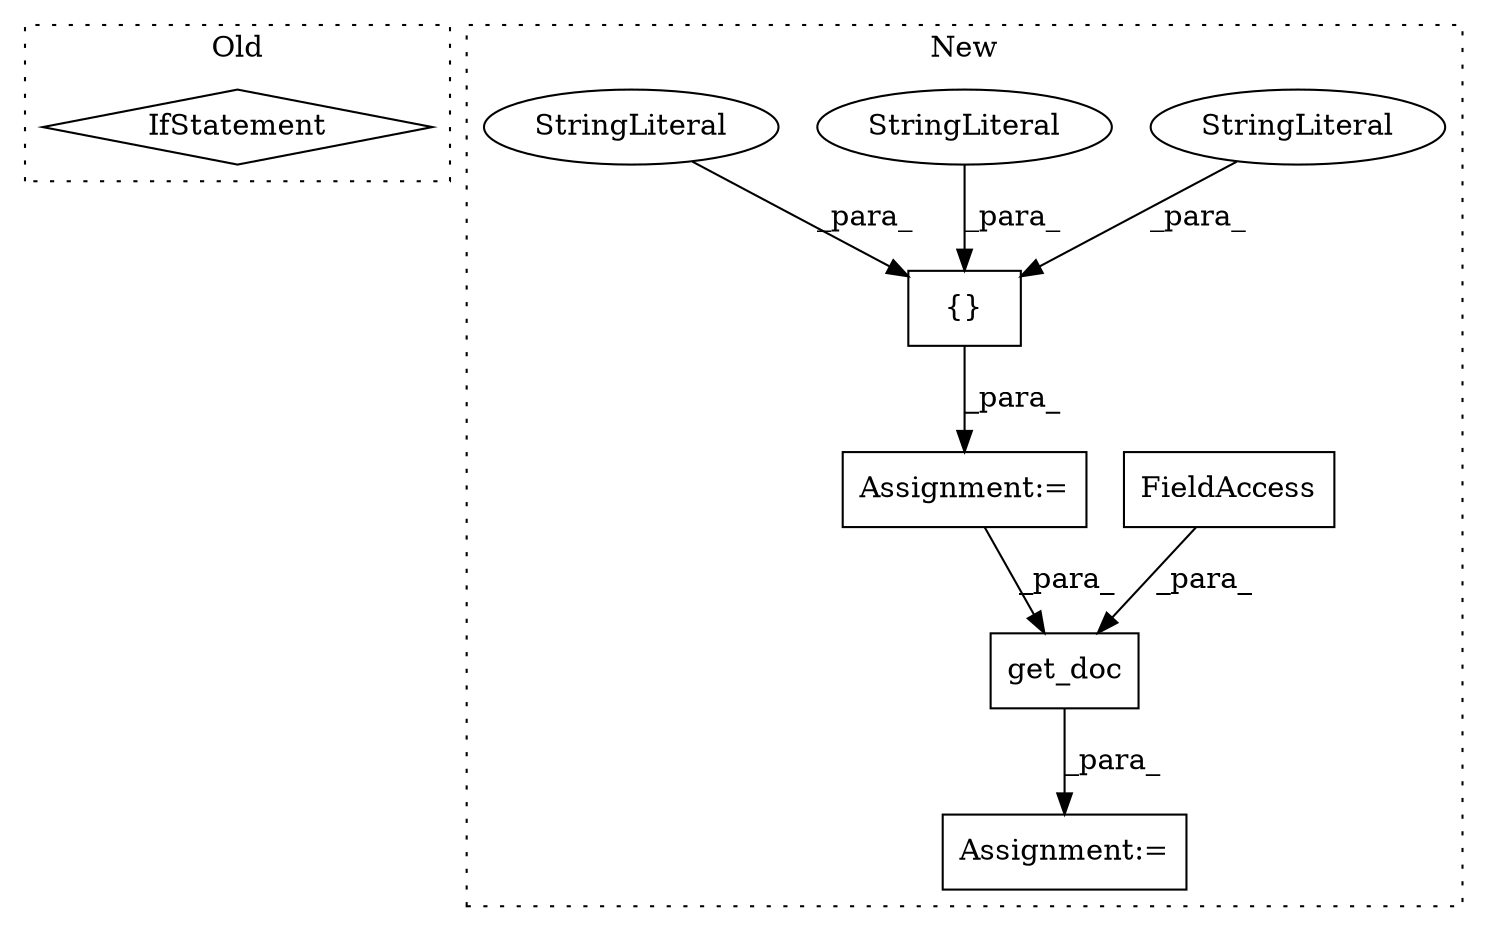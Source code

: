digraph G {
subgraph cluster0 {
1 [label="IfStatement" a="25" s="465" l="22" shape="diamond"];
label = "Old";
style="dotted";
}
subgraph cluster1 {
2 [label="get_doc" a="32" s="364,392" l="8,1" shape="box"];
3 [label="{}" a="4" s="300,325" l="1,1" shape="box"];
4 [label="FieldAccess" a="22" s="372" l="8" shape="box"];
5 [label="Assignment:=" a="7" s="287" l="1" shape="box"];
6 [label="Assignment:=" a="7" s="363" l="1" shape="box"];
7 [label="StringLiteral" a="45" s="314" l="7" shape="ellipse"];
8 [label="StringLiteral" a="45" s="301" l="12" shape="ellipse"];
9 [label="StringLiteral" a="45" s="322" l="3" shape="ellipse"];
label = "New";
style="dotted";
}
2 -> 6 [label="_para_"];
3 -> 5 [label="_para_"];
4 -> 2 [label="_para_"];
5 -> 2 [label="_para_"];
7 -> 3 [label="_para_"];
8 -> 3 [label="_para_"];
9 -> 3 [label="_para_"];
}